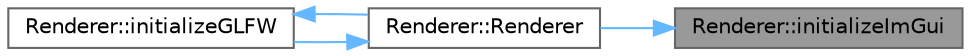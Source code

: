 digraph "Renderer::initializeImGui"
{
 // LATEX_PDF_SIZE
  bgcolor="transparent";
  edge [fontname=Helvetica,fontsize=10,labelfontname=Helvetica,labelfontsize=10];
  node [fontname=Helvetica,fontsize=10,shape=box,height=0.2,width=0.4];
  rankdir="RL";
  Node1 [id="Node000001",label="Renderer::initializeImGui",height=0.2,width=0.4,color="gray40", fillcolor="grey60", style="filled", fontcolor="black",tooltip="Initializes the Dear ImGui library. This method is called by the constructor."];
  Node1 -> Node2 [id="edge1_Node000001_Node000002",dir="back",color="steelblue1",style="solid",tooltip=" "];
  Node2 [id="Node000002",label="Renderer::Renderer",height=0.2,width=0.4,color="grey40", fillcolor="white", style="filled",URL="$classRenderer.html#a43bc6a93e86ff9578f2ae2863e5436e4",tooltip="Initialize renderer. This method setup the GLFW library for rendering the scene and the Dear ImGui li..."];
  Node2 -> Node3 [id="edge2_Node000002_Node000003",dir="back",color="steelblue1",style="solid",tooltip=" "];
  Node3 [id="Node000003",label="Renderer::initializeGLFW",height=0.2,width=0.4,color="grey40", fillcolor="white", style="filled",URL="$classRenderer.html#a394e15bdfa5009cc394aeaf095c4dfe1",tooltip="Initializes the GLFW library. This method is called by the constructor."];
  Node3 -> Node2 [id="edge3_Node000003_Node000002",dir="back",color="steelblue1",style="solid",tooltip=" "];
}
